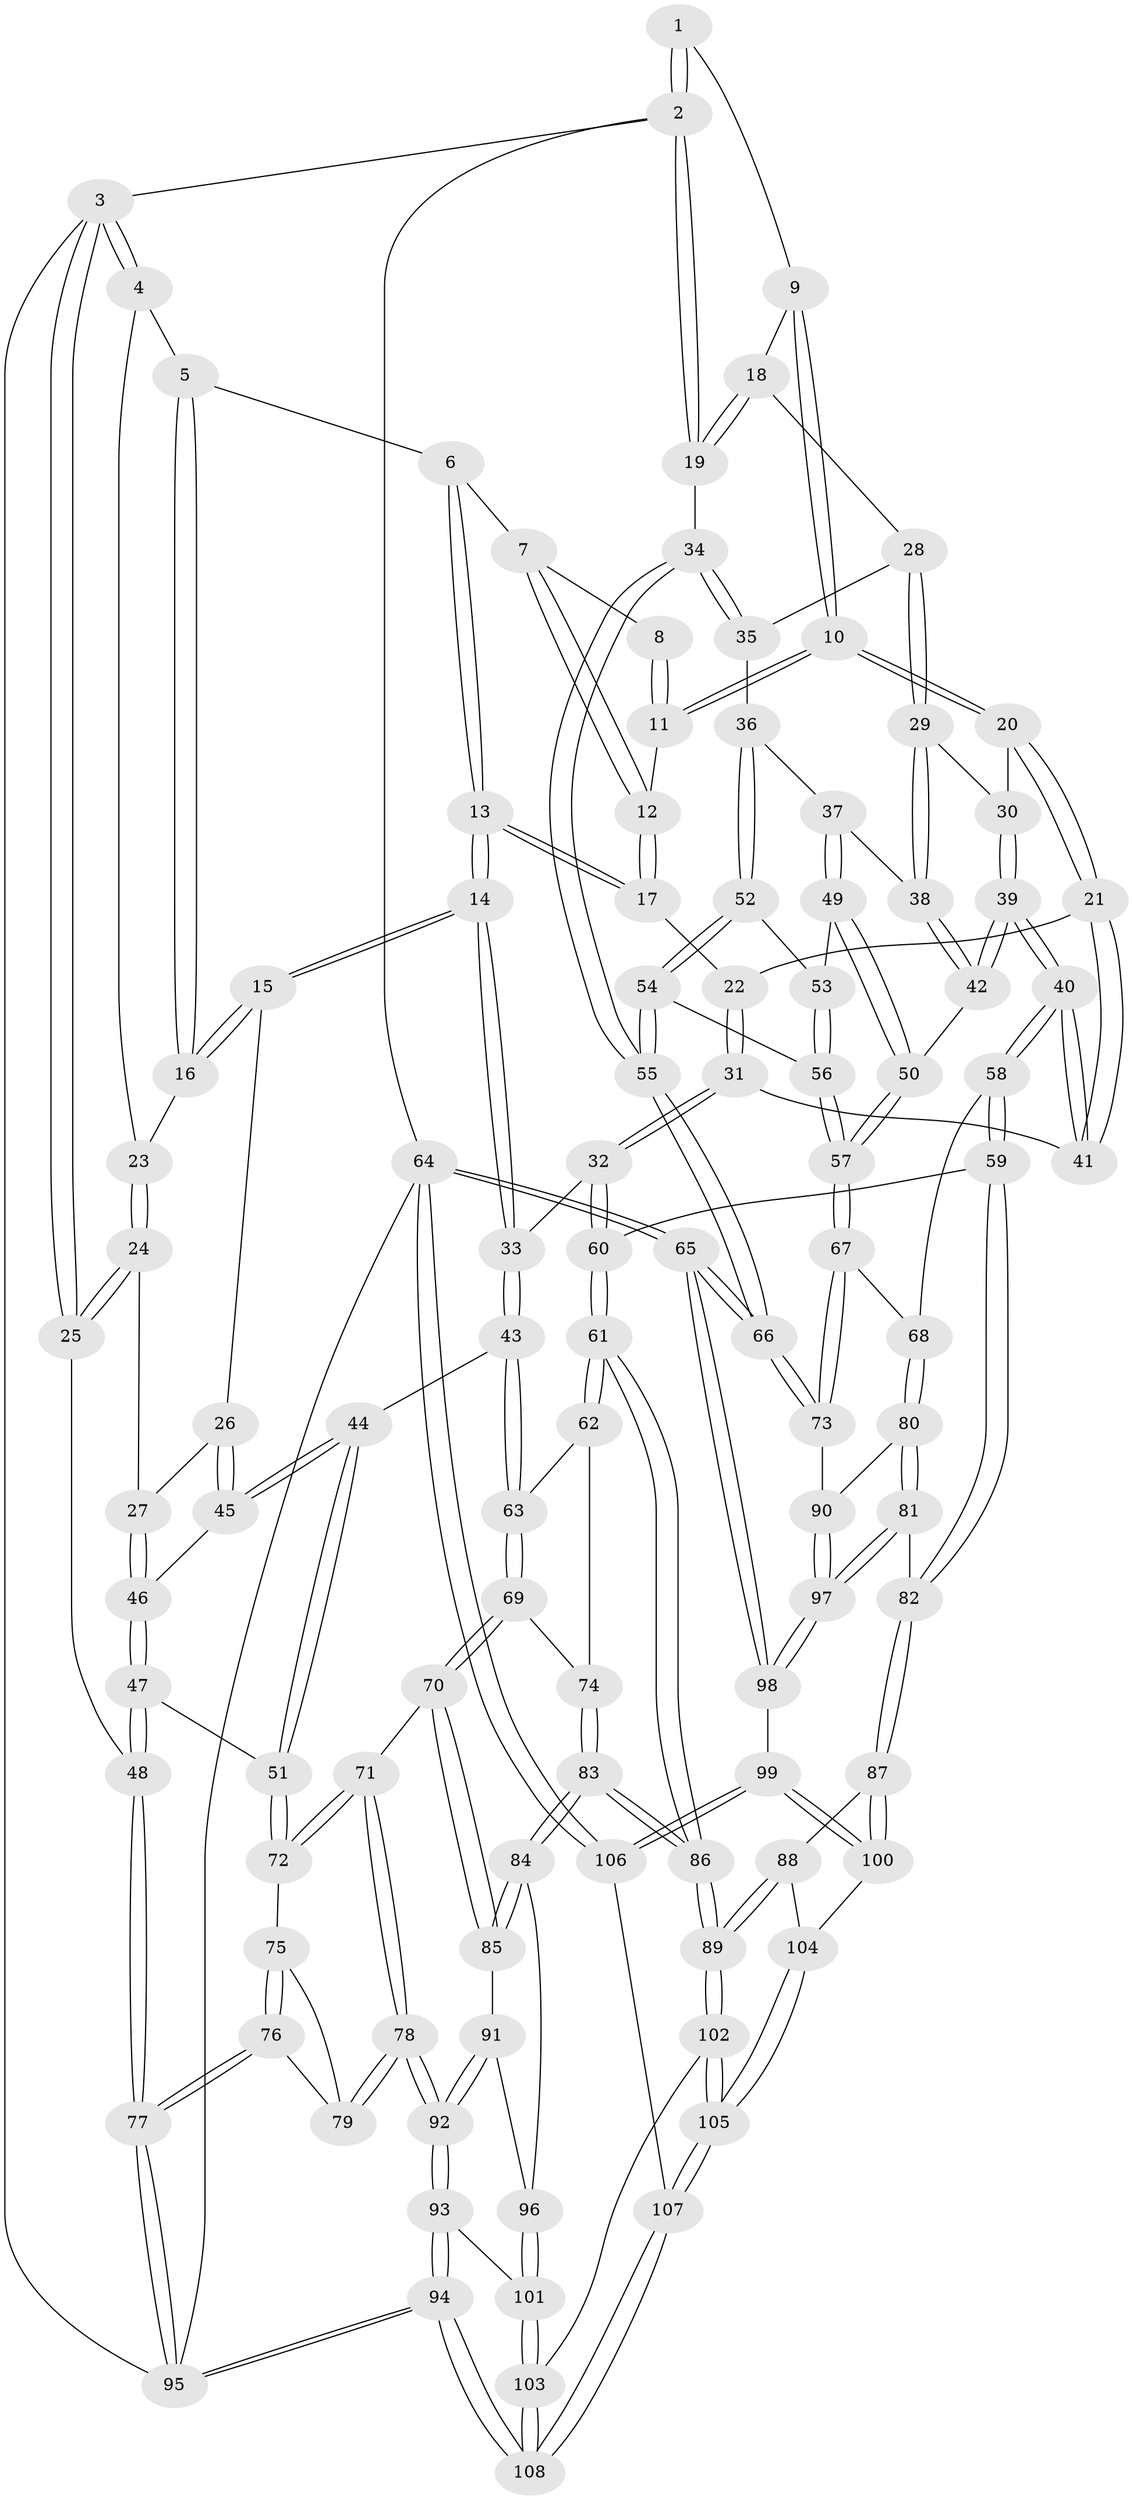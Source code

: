 // coarse degree distribution, {3: 0.09523809523809523, 7: 0.015873015873015872, 4: 0.5714285714285714, 5: 0.20634920634920634, 6: 0.1111111111111111}
// Generated by graph-tools (version 1.1) at 2025/42/03/06/25 10:42:35]
// undirected, 108 vertices, 267 edges
graph export_dot {
graph [start="1"]
  node [color=gray90,style=filled];
  1 [pos="+0.7333150952201286+0"];
  2 [pos="+1+0"];
  3 [pos="+0+0"];
  4 [pos="+0+0"];
  5 [pos="+0.3219718082457888+0"];
  6 [pos="+0.4529494897540335+0"];
  7 [pos="+0.4563195530339433+0"];
  8 [pos="+0.6461311343419142+0"];
  9 [pos="+0.7668979206169575+0"];
  10 [pos="+0.6669064402343906+0.16064188290029047"];
  11 [pos="+0.6273454297744052+0.0747822013267181"];
  12 [pos="+0.5297490558262513+0.06178141274925873"];
  13 [pos="+0.4191718216378449+0.16420775616389138"];
  14 [pos="+0.3668001612062443+0.202784916529045"];
  15 [pos="+0.2915202208759688+0.17529524212386208"];
  16 [pos="+0.2626557587046235+0.04292313918802307"];
  17 [pos="+0.5178952663168847+0.14594421082181824"];
  18 [pos="+0.8592834889155687+0.12155011061210999"];
  19 [pos="+1+0.008668984424554053"];
  20 [pos="+0.6659144565074034+0.1716647286688808"];
  21 [pos="+0.637436069692881+0.18771520703036174"];
  22 [pos="+0.5330382753117441+0.1550964724737279"];
  23 [pos="+0.11619058762489702+0.07634666773532671"];
  24 [pos="+0.06313244033612252+0.1955081056056551"];
  25 [pos="+0+0.12045962452612004"];
  26 [pos="+0.2856544804706998+0.17907400656899067"];
  27 [pos="+0.08082715782519267+0.21001342381078272"];
  28 [pos="+0.8237782239450783+0.17962373524572417"];
  29 [pos="+0.7963616418538384+0.20336678069249556"];
  30 [pos="+0.7244660957841159+0.19578888722832685"];
  31 [pos="+0.49653163240401127+0.3424387589538132"];
  32 [pos="+0.48189857039723477+0.34894316651333324"];
  33 [pos="+0.42244828547637064+0.33324670954232766"];
  34 [pos="+1+0.1194921227345237"];
  35 [pos="+0.8982461904620842+0.2241332417608407"];
  36 [pos="+0.9319182257239758+0.3178771212675743"];
  37 [pos="+0.882989780264774+0.31212994782305853"];
  38 [pos="+0.8119733477597668+0.2589995497478955"];
  39 [pos="+0.7078083865910003+0.4076141976518687"];
  40 [pos="+0.7074820966723796+0.40779546314096055"];
  41 [pos="+0.5947663574519425+0.3170686201672304"];
  42 [pos="+0.7365046768226556+0.3991412480658203"];
  43 [pos="+0.3374587480512747+0.4164407315413967"];
  44 [pos="+0.251323297678358+0.40074487869892905"];
  45 [pos="+0.2301452225798634+0.3214365611933672"];
  46 [pos="+0.09699182697097344+0.29396490970297096"];
  47 [pos="+0.06645821356306451+0.43093081092010793"];
  48 [pos="+0+0.4795616279858098"];
  49 [pos="+0.8135552953694091+0.39200786944822646"];
  50 [pos="+0.7826531959547449+0.4055111899823577"];
  51 [pos="+0.135340058111925+0.46901122907612974"];
  52 [pos="+0.951011093847073+0.32523332953181244"];
  53 [pos="+0.8771669562550037+0.4004638675370391"];
  54 [pos="+1+0.33289486425638315"];
  55 [pos="+1+0.2884498385110103"];
  56 [pos="+0.9098144248454467+0.4690626518075235"];
  57 [pos="+0.8946197817644893+0.5168817281528963"];
  58 [pos="+0.6781899973756202+0.4994499964378983"];
  59 [pos="+0.6484891093876706+0.5212317037702446"];
  60 [pos="+0.52545277143017+0.48732989679955135"];
  61 [pos="+0.4460493968902855+0.5587841832602998"];
  62 [pos="+0.37220480012132784+0.4888158834818201"];
  63 [pos="+0.3430642239986509+0.4480474563111571"];
  64 [pos="+1+1"];
  65 [pos="+1+1"];
  66 [pos="+1+0.7499095566533088"];
  67 [pos="+0.8985239389418458+0.5407389718655761"];
  68 [pos="+0.7296543215092666+0.5295771942463666"];
  69 [pos="+0.2712166414252718+0.5503175827993861"];
  70 [pos="+0.20174515520212463+0.5658718918551461"];
  71 [pos="+0.16356378132777258+0.5277529257995756"];
  72 [pos="+0.14491822242279806+0.49710007672006434"];
  73 [pos="+0.978553673622278+0.6562710388192006"];
  74 [pos="+0.31962012576191745+0.5829885477705632"];
  75 [pos="+0.08674538450197167+0.5641607876129952"];
  76 [pos="+0+0.6047529705012741"];
  77 [pos="+0+0.5503325306751206"];
  78 [pos="+0.07550472062187395+0.6662103523060374"];
  79 [pos="+0.04792148802248609+0.6432771488060943"];
  80 [pos="+0.7848478199475815+0.6446203582346177"];
  81 [pos="+0.6588427861976819+0.7077319184091524"];
  82 [pos="+0.6145506779613921+0.6968786447386495"];
  83 [pos="+0.41183529878622976+0.7041587139674476"];
  84 [pos="+0.40349450250842966+0.706643727552987"];
  85 [pos="+0.20295791174507713+0.5757352043467077"];
  86 [pos="+0.4289581215351595+0.7036431012294312"];
  87 [pos="+0.6012602451185095+0.7043023656400261"];
  88 [pos="+0.5068405549865063+0.7472592121357514"];
  89 [pos="+0.4976629126361624+0.7480658213556004"];
  90 [pos="+0.926086356124376+0.6676831136655929"];
  91 [pos="+0.18794827724406005+0.7126894813289811"];
  92 [pos="+0.12889457988708455+0.7589437714179367"];
  93 [pos="+0.1010002539242307+0.83105559403831"];
  94 [pos="+0+1"];
  95 [pos="+0+1"];
  96 [pos="+0.38238292830586784+0.7160049790827918"];
  97 [pos="+0.7579048579081007+0.7928068794977637"];
  98 [pos="+0.7639430246426494+0.8369297098924481"];
  99 [pos="+0.7100678616187667+0.8955035194698772"];
  100 [pos="+0.6992708965987705+0.8899731378385096"];
  101 [pos="+0.312403461446596+0.8191938715635583"];
  102 [pos="+0.46413722919308237+0.8830423022803364"];
  103 [pos="+0.3096301969869717+0.9634446499505908"];
  104 [pos="+0.6024387278099926+0.8591441556249715"];
  105 [pos="+0.5921144688662798+1"];
  106 [pos="+0.6880530507378306+1"];
  107 [pos="+0.6090064300104012+1"];
  108 [pos="+0.057588160074831675+1"];
  1 -- 2;
  1 -- 2;
  1 -- 9;
  2 -- 3;
  2 -- 19;
  2 -- 19;
  2 -- 64;
  3 -- 4;
  3 -- 4;
  3 -- 25;
  3 -- 25;
  3 -- 95;
  4 -- 5;
  4 -- 23;
  5 -- 6;
  5 -- 16;
  5 -- 16;
  6 -- 7;
  6 -- 13;
  6 -- 13;
  7 -- 8;
  7 -- 12;
  7 -- 12;
  8 -- 11;
  8 -- 11;
  9 -- 10;
  9 -- 10;
  9 -- 18;
  10 -- 11;
  10 -- 11;
  10 -- 20;
  10 -- 20;
  11 -- 12;
  12 -- 17;
  12 -- 17;
  13 -- 14;
  13 -- 14;
  13 -- 17;
  13 -- 17;
  14 -- 15;
  14 -- 15;
  14 -- 33;
  14 -- 33;
  15 -- 16;
  15 -- 16;
  15 -- 26;
  16 -- 23;
  17 -- 22;
  18 -- 19;
  18 -- 19;
  18 -- 28;
  19 -- 34;
  20 -- 21;
  20 -- 21;
  20 -- 30;
  21 -- 22;
  21 -- 41;
  21 -- 41;
  22 -- 31;
  22 -- 31;
  23 -- 24;
  23 -- 24;
  24 -- 25;
  24 -- 25;
  24 -- 27;
  25 -- 48;
  26 -- 27;
  26 -- 45;
  26 -- 45;
  27 -- 46;
  27 -- 46;
  28 -- 29;
  28 -- 29;
  28 -- 35;
  29 -- 30;
  29 -- 38;
  29 -- 38;
  30 -- 39;
  30 -- 39;
  31 -- 32;
  31 -- 32;
  31 -- 41;
  32 -- 33;
  32 -- 60;
  32 -- 60;
  33 -- 43;
  33 -- 43;
  34 -- 35;
  34 -- 35;
  34 -- 55;
  34 -- 55;
  35 -- 36;
  36 -- 37;
  36 -- 52;
  36 -- 52;
  37 -- 38;
  37 -- 49;
  37 -- 49;
  38 -- 42;
  38 -- 42;
  39 -- 40;
  39 -- 40;
  39 -- 42;
  39 -- 42;
  40 -- 41;
  40 -- 41;
  40 -- 58;
  40 -- 58;
  42 -- 50;
  43 -- 44;
  43 -- 63;
  43 -- 63;
  44 -- 45;
  44 -- 45;
  44 -- 51;
  44 -- 51;
  45 -- 46;
  46 -- 47;
  46 -- 47;
  47 -- 48;
  47 -- 48;
  47 -- 51;
  48 -- 77;
  48 -- 77;
  49 -- 50;
  49 -- 50;
  49 -- 53;
  50 -- 57;
  50 -- 57;
  51 -- 72;
  51 -- 72;
  52 -- 53;
  52 -- 54;
  52 -- 54;
  53 -- 56;
  53 -- 56;
  54 -- 55;
  54 -- 55;
  54 -- 56;
  55 -- 66;
  55 -- 66;
  56 -- 57;
  56 -- 57;
  57 -- 67;
  57 -- 67;
  58 -- 59;
  58 -- 59;
  58 -- 68;
  59 -- 60;
  59 -- 82;
  59 -- 82;
  60 -- 61;
  60 -- 61;
  61 -- 62;
  61 -- 62;
  61 -- 86;
  61 -- 86;
  62 -- 63;
  62 -- 74;
  63 -- 69;
  63 -- 69;
  64 -- 65;
  64 -- 65;
  64 -- 106;
  64 -- 106;
  64 -- 95;
  65 -- 66;
  65 -- 66;
  65 -- 98;
  65 -- 98;
  66 -- 73;
  66 -- 73;
  67 -- 68;
  67 -- 73;
  67 -- 73;
  68 -- 80;
  68 -- 80;
  69 -- 70;
  69 -- 70;
  69 -- 74;
  70 -- 71;
  70 -- 85;
  70 -- 85;
  71 -- 72;
  71 -- 72;
  71 -- 78;
  71 -- 78;
  72 -- 75;
  73 -- 90;
  74 -- 83;
  74 -- 83;
  75 -- 76;
  75 -- 76;
  75 -- 79;
  76 -- 77;
  76 -- 77;
  76 -- 79;
  77 -- 95;
  77 -- 95;
  78 -- 79;
  78 -- 79;
  78 -- 92;
  78 -- 92;
  80 -- 81;
  80 -- 81;
  80 -- 90;
  81 -- 82;
  81 -- 97;
  81 -- 97;
  82 -- 87;
  82 -- 87;
  83 -- 84;
  83 -- 84;
  83 -- 86;
  83 -- 86;
  84 -- 85;
  84 -- 85;
  84 -- 96;
  85 -- 91;
  86 -- 89;
  86 -- 89;
  87 -- 88;
  87 -- 100;
  87 -- 100;
  88 -- 89;
  88 -- 89;
  88 -- 104;
  89 -- 102;
  89 -- 102;
  90 -- 97;
  90 -- 97;
  91 -- 92;
  91 -- 92;
  91 -- 96;
  92 -- 93;
  92 -- 93;
  93 -- 94;
  93 -- 94;
  93 -- 101;
  94 -- 95;
  94 -- 95;
  94 -- 108;
  94 -- 108;
  96 -- 101;
  96 -- 101;
  97 -- 98;
  97 -- 98;
  98 -- 99;
  99 -- 100;
  99 -- 100;
  99 -- 106;
  99 -- 106;
  100 -- 104;
  101 -- 103;
  101 -- 103;
  102 -- 103;
  102 -- 105;
  102 -- 105;
  103 -- 108;
  103 -- 108;
  104 -- 105;
  104 -- 105;
  105 -- 107;
  105 -- 107;
  106 -- 107;
  107 -- 108;
  107 -- 108;
}
